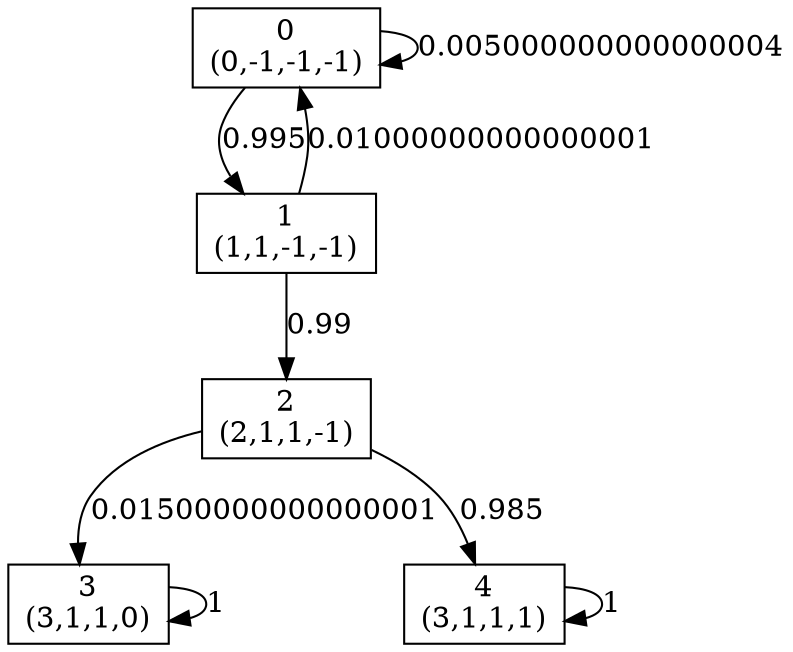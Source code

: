 digraph P {
node [shape=box];
0 -> 0 [ label="0.005000000000000004" ];
0 -> 1 [ label="0.995" ];
1 -> 0 [ label="0.01000000000000001" ];
1 -> 2 [ label="0.99" ];
2 -> 3 [ label="0.01500000000000001" ];
2 -> 4 [ label="0.985" ];
3 -> 3 [ label="1" ];
4 -> 4 [ label="1" ];
0 [label="0\n(0,-1,-1,-1)"];
1 [label="1\n(1,1,-1,-1)"];
2 [label="2\n(2,1,1,-1)"];
3 [label="3\n(3,1,1,0)"];
4 [label="4\n(3,1,1,1)"];
}
